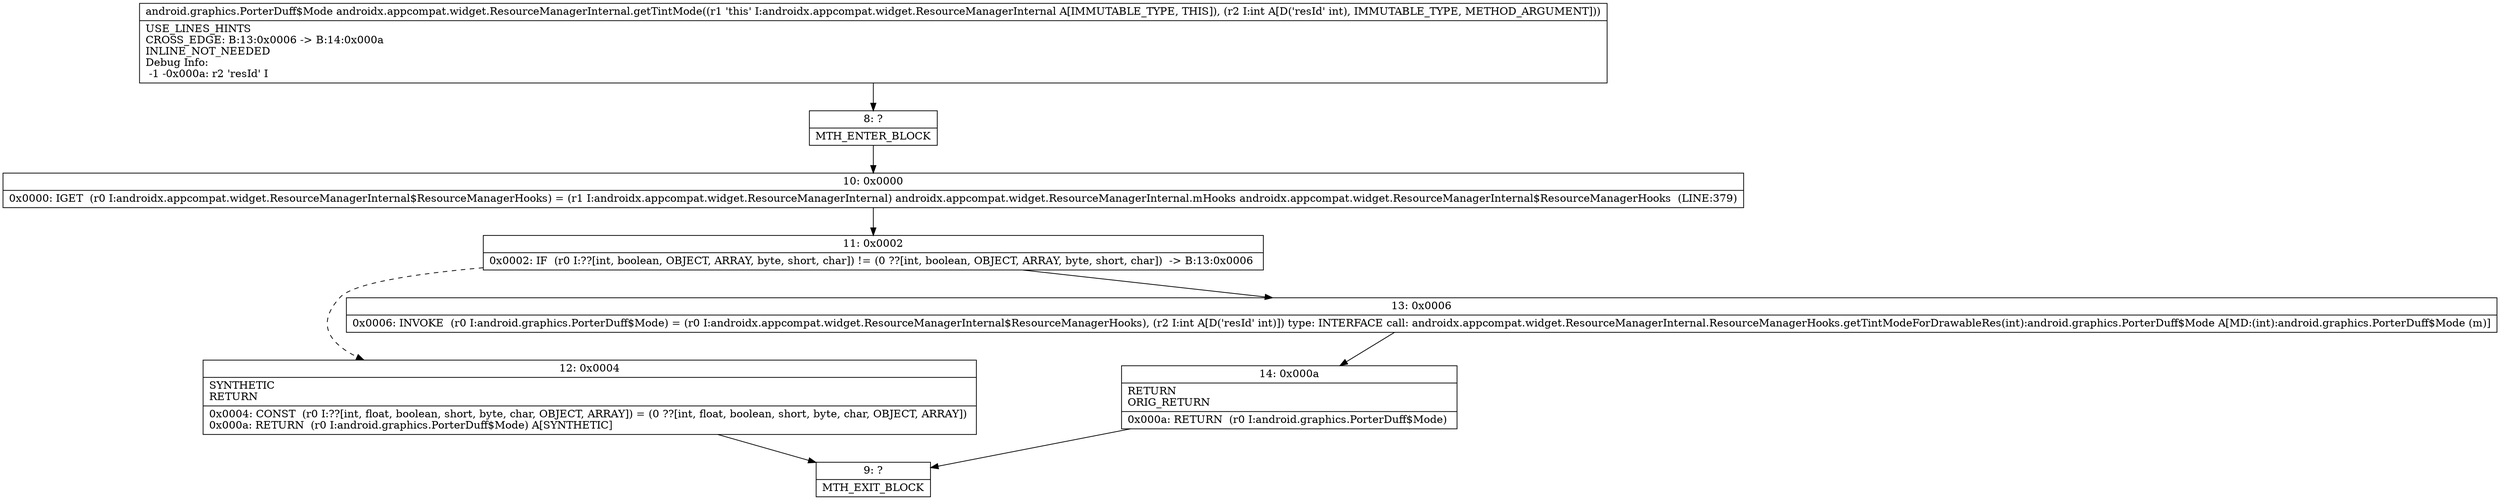 digraph "CFG forandroidx.appcompat.widget.ResourceManagerInternal.getTintMode(I)Landroid\/graphics\/PorterDuff$Mode;" {
Node_8 [shape=record,label="{8\:\ ?|MTH_ENTER_BLOCK\l}"];
Node_10 [shape=record,label="{10\:\ 0x0000|0x0000: IGET  (r0 I:androidx.appcompat.widget.ResourceManagerInternal$ResourceManagerHooks) = (r1 I:androidx.appcompat.widget.ResourceManagerInternal) androidx.appcompat.widget.ResourceManagerInternal.mHooks androidx.appcompat.widget.ResourceManagerInternal$ResourceManagerHooks  (LINE:379)\l}"];
Node_11 [shape=record,label="{11\:\ 0x0002|0x0002: IF  (r0 I:??[int, boolean, OBJECT, ARRAY, byte, short, char]) != (0 ??[int, boolean, OBJECT, ARRAY, byte, short, char])  \-\> B:13:0x0006 \l}"];
Node_12 [shape=record,label="{12\:\ 0x0004|SYNTHETIC\lRETURN\l|0x0004: CONST  (r0 I:??[int, float, boolean, short, byte, char, OBJECT, ARRAY]) = (0 ??[int, float, boolean, short, byte, char, OBJECT, ARRAY]) \l0x000a: RETURN  (r0 I:android.graphics.PorterDuff$Mode) A[SYNTHETIC]\l}"];
Node_9 [shape=record,label="{9\:\ ?|MTH_EXIT_BLOCK\l}"];
Node_13 [shape=record,label="{13\:\ 0x0006|0x0006: INVOKE  (r0 I:android.graphics.PorterDuff$Mode) = (r0 I:androidx.appcompat.widget.ResourceManagerInternal$ResourceManagerHooks), (r2 I:int A[D('resId' int)]) type: INTERFACE call: androidx.appcompat.widget.ResourceManagerInternal.ResourceManagerHooks.getTintModeForDrawableRes(int):android.graphics.PorterDuff$Mode A[MD:(int):android.graphics.PorterDuff$Mode (m)]\l}"];
Node_14 [shape=record,label="{14\:\ 0x000a|RETURN\lORIG_RETURN\l|0x000a: RETURN  (r0 I:android.graphics.PorterDuff$Mode) \l}"];
MethodNode[shape=record,label="{android.graphics.PorterDuff$Mode androidx.appcompat.widget.ResourceManagerInternal.getTintMode((r1 'this' I:androidx.appcompat.widget.ResourceManagerInternal A[IMMUTABLE_TYPE, THIS]), (r2 I:int A[D('resId' int), IMMUTABLE_TYPE, METHOD_ARGUMENT]))  | USE_LINES_HINTS\lCROSS_EDGE: B:13:0x0006 \-\> B:14:0x000a\lINLINE_NOT_NEEDED\lDebug Info:\l  \-1 \-0x000a: r2 'resId' I\l}"];
MethodNode -> Node_8;Node_8 -> Node_10;
Node_10 -> Node_11;
Node_11 -> Node_12[style=dashed];
Node_11 -> Node_13;
Node_12 -> Node_9;
Node_13 -> Node_14;
Node_14 -> Node_9;
}

